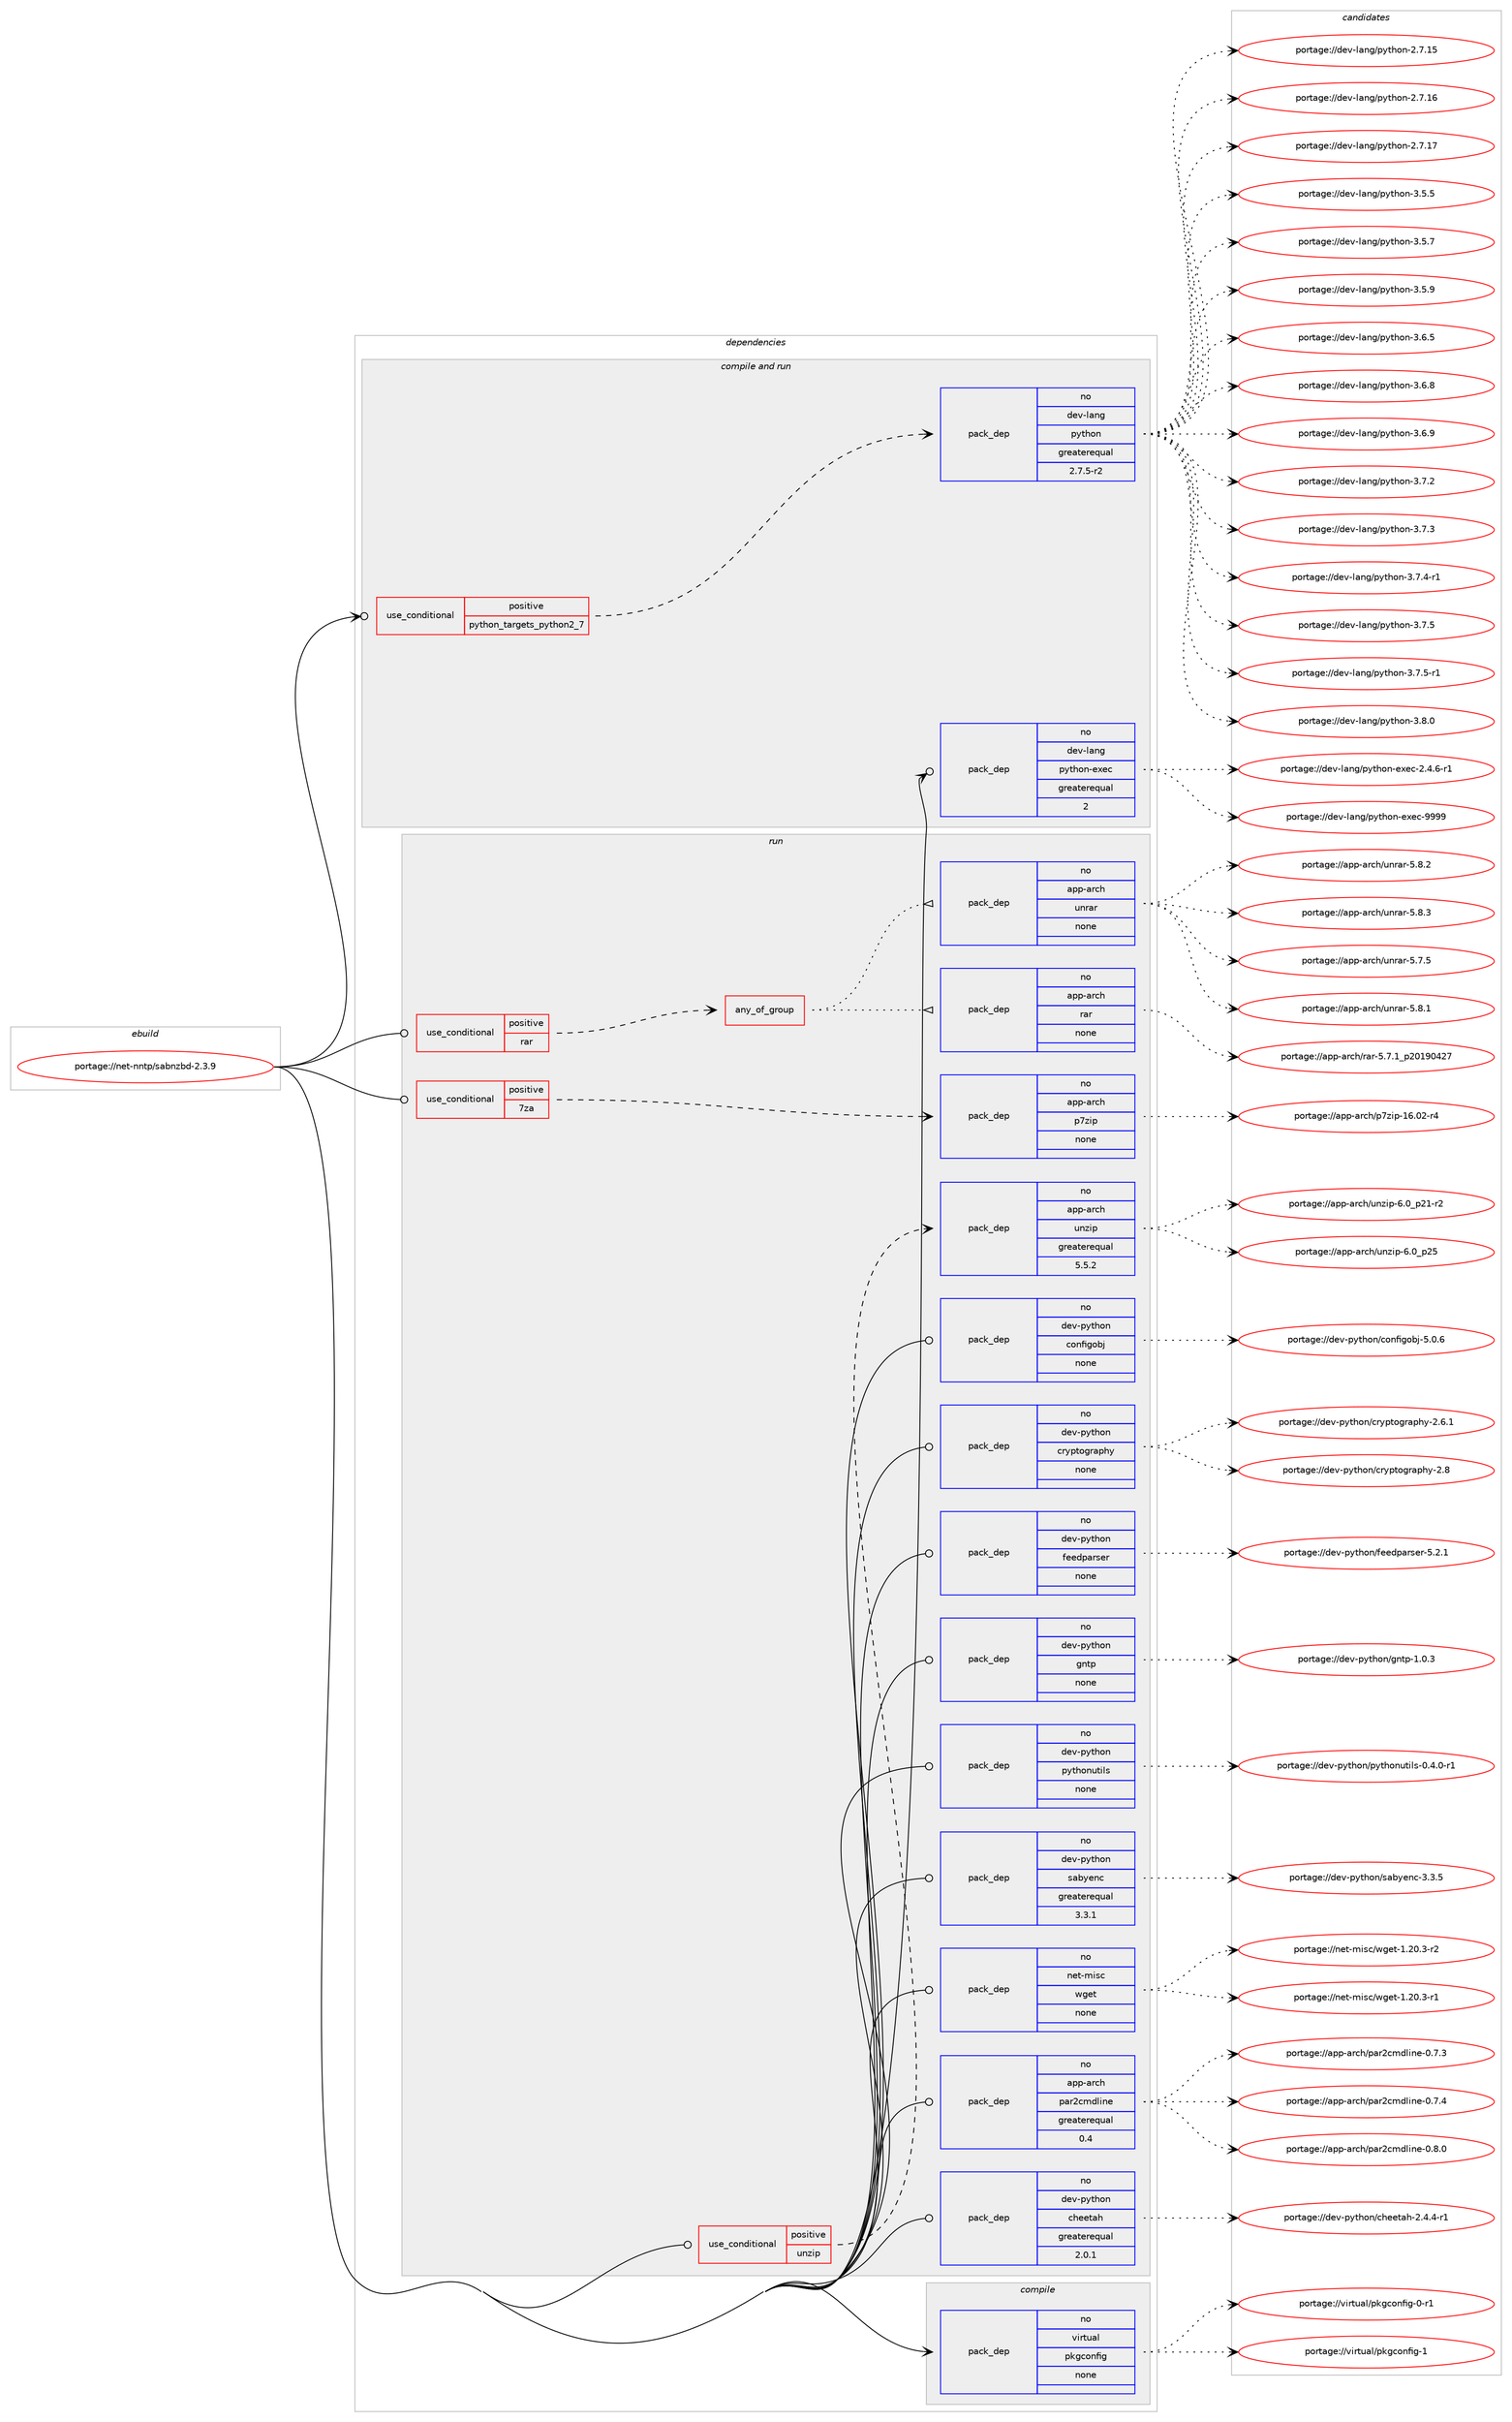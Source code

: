 digraph prolog {

# *************
# Graph options
# *************

newrank=true;
concentrate=true;
compound=true;
graph [rankdir=LR,fontname=Helvetica,fontsize=10,ranksep=1.5];#, ranksep=2.5, nodesep=0.2];
edge  [arrowhead=vee];
node  [fontname=Helvetica,fontsize=10];

# **********
# The ebuild
# **********

subgraph cluster_leftcol {
color=gray;
rank=same;
label=<<i>ebuild</i>>;
id [label="portage://net-nntp/sabnzbd-2.3.9", color=red, width=4, href="../net-nntp/sabnzbd-2.3.9.svg"];
}

# ****************
# The dependencies
# ****************

subgraph cluster_midcol {
color=gray;
label=<<i>dependencies</i>>;
subgraph cluster_compile {
fillcolor="#eeeeee";
style=filled;
label=<<i>compile</i>>;
subgraph pack272915 {
dependency372239 [label=<<TABLE BORDER="0" CELLBORDER="1" CELLSPACING="0" CELLPADDING="4" WIDTH="220"><TR><TD ROWSPAN="6" CELLPADDING="30">pack_dep</TD></TR><TR><TD WIDTH="110">no</TD></TR><TR><TD>virtual</TD></TR><TR><TD>pkgconfig</TD></TR><TR><TD>none</TD></TR><TR><TD></TD></TR></TABLE>>, shape=none, color=blue];
}
id:e -> dependency372239:w [weight=20,style="solid",arrowhead="vee"];
}
subgraph cluster_compileandrun {
fillcolor="#eeeeee";
style=filled;
label=<<i>compile and run</i>>;
subgraph cond93038 {
dependency372240 [label=<<TABLE BORDER="0" CELLBORDER="1" CELLSPACING="0" CELLPADDING="4"><TR><TD ROWSPAN="3" CELLPADDING="10">use_conditional</TD></TR><TR><TD>positive</TD></TR><TR><TD>python_targets_python2_7</TD></TR></TABLE>>, shape=none, color=red];
subgraph pack272916 {
dependency372241 [label=<<TABLE BORDER="0" CELLBORDER="1" CELLSPACING="0" CELLPADDING="4" WIDTH="220"><TR><TD ROWSPAN="6" CELLPADDING="30">pack_dep</TD></TR><TR><TD WIDTH="110">no</TD></TR><TR><TD>dev-lang</TD></TR><TR><TD>python</TD></TR><TR><TD>greaterequal</TD></TR><TR><TD>2.7.5-r2</TD></TR></TABLE>>, shape=none, color=blue];
}
dependency372240:e -> dependency372241:w [weight=20,style="dashed",arrowhead="vee"];
}
id:e -> dependency372240:w [weight=20,style="solid",arrowhead="odotvee"];
subgraph pack272917 {
dependency372242 [label=<<TABLE BORDER="0" CELLBORDER="1" CELLSPACING="0" CELLPADDING="4" WIDTH="220"><TR><TD ROWSPAN="6" CELLPADDING="30">pack_dep</TD></TR><TR><TD WIDTH="110">no</TD></TR><TR><TD>dev-lang</TD></TR><TR><TD>python-exec</TD></TR><TR><TD>greaterequal</TD></TR><TR><TD>2</TD></TR></TABLE>>, shape=none, color=blue];
}
id:e -> dependency372242:w [weight=20,style="solid",arrowhead="odotvee"];
}
subgraph cluster_run {
fillcolor="#eeeeee";
style=filled;
label=<<i>run</i>>;
subgraph cond93039 {
dependency372243 [label=<<TABLE BORDER="0" CELLBORDER="1" CELLSPACING="0" CELLPADDING="4"><TR><TD ROWSPAN="3" CELLPADDING="10">use_conditional</TD></TR><TR><TD>positive</TD></TR><TR><TD>7za</TD></TR></TABLE>>, shape=none, color=red];
subgraph pack272918 {
dependency372244 [label=<<TABLE BORDER="0" CELLBORDER="1" CELLSPACING="0" CELLPADDING="4" WIDTH="220"><TR><TD ROWSPAN="6" CELLPADDING="30">pack_dep</TD></TR><TR><TD WIDTH="110">no</TD></TR><TR><TD>app-arch</TD></TR><TR><TD>p7zip</TD></TR><TR><TD>none</TD></TR><TR><TD></TD></TR></TABLE>>, shape=none, color=blue];
}
dependency372243:e -> dependency372244:w [weight=20,style="dashed",arrowhead="vee"];
}
id:e -> dependency372243:w [weight=20,style="solid",arrowhead="odot"];
subgraph cond93040 {
dependency372245 [label=<<TABLE BORDER="0" CELLBORDER="1" CELLSPACING="0" CELLPADDING="4"><TR><TD ROWSPAN="3" CELLPADDING="10">use_conditional</TD></TR><TR><TD>positive</TD></TR><TR><TD>rar</TD></TR></TABLE>>, shape=none, color=red];
subgraph any6097 {
dependency372246 [label=<<TABLE BORDER="0" CELLBORDER="1" CELLSPACING="0" CELLPADDING="4"><TR><TD CELLPADDING="10">any_of_group</TD></TR></TABLE>>, shape=none, color=red];subgraph pack272919 {
dependency372247 [label=<<TABLE BORDER="0" CELLBORDER="1" CELLSPACING="0" CELLPADDING="4" WIDTH="220"><TR><TD ROWSPAN="6" CELLPADDING="30">pack_dep</TD></TR><TR><TD WIDTH="110">no</TD></TR><TR><TD>app-arch</TD></TR><TR><TD>unrar</TD></TR><TR><TD>none</TD></TR><TR><TD></TD></TR></TABLE>>, shape=none, color=blue];
}
dependency372246:e -> dependency372247:w [weight=20,style="dotted",arrowhead="oinv"];
subgraph pack272920 {
dependency372248 [label=<<TABLE BORDER="0" CELLBORDER="1" CELLSPACING="0" CELLPADDING="4" WIDTH="220"><TR><TD ROWSPAN="6" CELLPADDING="30">pack_dep</TD></TR><TR><TD WIDTH="110">no</TD></TR><TR><TD>app-arch</TD></TR><TR><TD>rar</TD></TR><TR><TD>none</TD></TR><TR><TD></TD></TR></TABLE>>, shape=none, color=blue];
}
dependency372246:e -> dependency372248:w [weight=20,style="dotted",arrowhead="oinv"];
}
dependency372245:e -> dependency372246:w [weight=20,style="dashed",arrowhead="vee"];
}
id:e -> dependency372245:w [weight=20,style="solid",arrowhead="odot"];
subgraph cond93041 {
dependency372249 [label=<<TABLE BORDER="0" CELLBORDER="1" CELLSPACING="0" CELLPADDING="4"><TR><TD ROWSPAN="3" CELLPADDING="10">use_conditional</TD></TR><TR><TD>positive</TD></TR><TR><TD>unzip</TD></TR></TABLE>>, shape=none, color=red];
subgraph pack272921 {
dependency372250 [label=<<TABLE BORDER="0" CELLBORDER="1" CELLSPACING="0" CELLPADDING="4" WIDTH="220"><TR><TD ROWSPAN="6" CELLPADDING="30">pack_dep</TD></TR><TR><TD WIDTH="110">no</TD></TR><TR><TD>app-arch</TD></TR><TR><TD>unzip</TD></TR><TR><TD>greaterequal</TD></TR><TR><TD>5.5.2</TD></TR></TABLE>>, shape=none, color=blue];
}
dependency372249:e -> dependency372250:w [weight=20,style="dashed",arrowhead="vee"];
}
id:e -> dependency372249:w [weight=20,style="solid",arrowhead="odot"];
subgraph pack272922 {
dependency372251 [label=<<TABLE BORDER="0" CELLBORDER="1" CELLSPACING="0" CELLPADDING="4" WIDTH="220"><TR><TD ROWSPAN="6" CELLPADDING="30">pack_dep</TD></TR><TR><TD WIDTH="110">no</TD></TR><TR><TD>app-arch</TD></TR><TR><TD>par2cmdline</TD></TR><TR><TD>greaterequal</TD></TR><TR><TD>0.4</TD></TR></TABLE>>, shape=none, color=blue];
}
id:e -> dependency372251:w [weight=20,style="solid",arrowhead="odot"];
subgraph pack272923 {
dependency372252 [label=<<TABLE BORDER="0" CELLBORDER="1" CELLSPACING="0" CELLPADDING="4" WIDTH="220"><TR><TD ROWSPAN="6" CELLPADDING="30">pack_dep</TD></TR><TR><TD WIDTH="110">no</TD></TR><TR><TD>dev-python</TD></TR><TR><TD>cheetah</TD></TR><TR><TD>greaterequal</TD></TR><TR><TD>2.0.1</TD></TR></TABLE>>, shape=none, color=blue];
}
id:e -> dependency372252:w [weight=20,style="solid",arrowhead="odot"];
subgraph pack272924 {
dependency372253 [label=<<TABLE BORDER="0" CELLBORDER="1" CELLSPACING="0" CELLPADDING="4" WIDTH="220"><TR><TD ROWSPAN="6" CELLPADDING="30">pack_dep</TD></TR><TR><TD WIDTH="110">no</TD></TR><TR><TD>dev-python</TD></TR><TR><TD>configobj</TD></TR><TR><TD>none</TD></TR><TR><TD></TD></TR></TABLE>>, shape=none, color=blue];
}
id:e -> dependency372253:w [weight=20,style="solid",arrowhead="odot"];
subgraph pack272925 {
dependency372254 [label=<<TABLE BORDER="0" CELLBORDER="1" CELLSPACING="0" CELLPADDING="4" WIDTH="220"><TR><TD ROWSPAN="6" CELLPADDING="30">pack_dep</TD></TR><TR><TD WIDTH="110">no</TD></TR><TR><TD>dev-python</TD></TR><TR><TD>cryptography</TD></TR><TR><TD>none</TD></TR><TR><TD></TD></TR></TABLE>>, shape=none, color=blue];
}
id:e -> dependency372254:w [weight=20,style="solid",arrowhead="odot"];
subgraph pack272926 {
dependency372255 [label=<<TABLE BORDER="0" CELLBORDER="1" CELLSPACING="0" CELLPADDING="4" WIDTH="220"><TR><TD ROWSPAN="6" CELLPADDING="30">pack_dep</TD></TR><TR><TD WIDTH="110">no</TD></TR><TR><TD>dev-python</TD></TR><TR><TD>feedparser</TD></TR><TR><TD>none</TD></TR><TR><TD></TD></TR></TABLE>>, shape=none, color=blue];
}
id:e -> dependency372255:w [weight=20,style="solid",arrowhead="odot"];
subgraph pack272927 {
dependency372256 [label=<<TABLE BORDER="0" CELLBORDER="1" CELLSPACING="0" CELLPADDING="4" WIDTH="220"><TR><TD ROWSPAN="6" CELLPADDING="30">pack_dep</TD></TR><TR><TD WIDTH="110">no</TD></TR><TR><TD>dev-python</TD></TR><TR><TD>gntp</TD></TR><TR><TD>none</TD></TR><TR><TD></TD></TR></TABLE>>, shape=none, color=blue];
}
id:e -> dependency372256:w [weight=20,style="solid",arrowhead="odot"];
subgraph pack272928 {
dependency372257 [label=<<TABLE BORDER="0" CELLBORDER="1" CELLSPACING="0" CELLPADDING="4" WIDTH="220"><TR><TD ROWSPAN="6" CELLPADDING="30">pack_dep</TD></TR><TR><TD WIDTH="110">no</TD></TR><TR><TD>dev-python</TD></TR><TR><TD>pythonutils</TD></TR><TR><TD>none</TD></TR><TR><TD></TD></TR></TABLE>>, shape=none, color=blue];
}
id:e -> dependency372257:w [weight=20,style="solid",arrowhead="odot"];
subgraph pack272929 {
dependency372258 [label=<<TABLE BORDER="0" CELLBORDER="1" CELLSPACING="0" CELLPADDING="4" WIDTH="220"><TR><TD ROWSPAN="6" CELLPADDING="30">pack_dep</TD></TR><TR><TD WIDTH="110">no</TD></TR><TR><TD>dev-python</TD></TR><TR><TD>sabyenc</TD></TR><TR><TD>greaterequal</TD></TR><TR><TD>3.3.1</TD></TR></TABLE>>, shape=none, color=blue];
}
id:e -> dependency372258:w [weight=20,style="solid",arrowhead="odot"];
subgraph pack272930 {
dependency372259 [label=<<TABLE BORDER="0" CELLBORDER="1" CELLSPACING="0" CELLPADDING="4" WIDTH="220"><TR><TD ROWSPAN="6" CELLPADDING="30">pack_dep</TD></TR><TR><TD WIDTH="110">no</TD></TR><TR><TD>net-misc</TD></TR><TR><TD>wget</TD></TR><TR><TD>none</TD></TR><TR><TD></TD></TR></TABLE>>, shape=none, color=blue];
}
id:e -> dependency372259:w [weight=20,style="solid",arrowhead="odot"];
}
}

# **************
# The candidates
# **************

subgraph cluster_choices {
rank=same;
color=gray;
label=<<i>candidates</i>>;

subgraph choice272915 {
color=black;
nodesep=1;
choiceportage11810511411611797108471121071039911111010210510345484511449 [label="portage://virtual/pkgconfig-0-r1", color=red, width=4,href="../virtual/pkgconfig-0-r1.svg"];
choiceportage1181051141161179710847112107103991111101021051034549 [label="portage://virtual/pkgconfig-1", color=red, width=4,href="../virtual/pkgconfig-1.svg"];
dependency372239:e -> choiceportage11810511411611797108471121071039911111010210510345484511449:w [style=dotted,weight="100"];
dependency372239:e -> choiceportage1181051141161179710847112107103991111101021051034549:w [style=dotted,weight="100"];
}
subgraph choice272916 {
color=black;
nodesep=1;
choiceportage10010111845108971101034711212111610411111045504655464953 [label="portage://dev-lang/python-2.7.15", color=red, width=4,href="../dev-lang/python-2.7.15.svg"];
choiceportage10010111845108971101034711212111610411111045504655464954 [label="portage://dev-lang/python-2.7.16", color=red, width=4,href="../dev-lang/python-2.7.16.svg"];
choiceportage10010111845108971101034711212111610411111045504655464955 [label="portage://dev-lang/python-2.7.17", color=red, width=4,href="../dev-lang/python-2.7.17.svg"];
choiceportage100101118451089711010347112121116104111110455146534653 [label="portage://dev-lang/python-3.5.5", color=red, width=4,href="../dev-lang/python-3.5.5.svg"];
choiceportage100101118451089711010347112121116104111110455146534655 [label="portage://dev-lang/python-3.5.7", color=red, width=4,href="../dev-lang/python-3.5.7.svg"];
choiceportage100101118451089711010347112121116104111110455146534657 [label="portage://dev-lang/python-3.5.9", color=red, width=4,href="../dev-lang/python-3.5.9.svg"];
choiceportage100101118451089711010347112121116104111110455146544653 [label="portage://dev-lang/python-3.6.5", color=red, width=4,href="../dev-lang/python-3.6.5.svg"];
choiceportage100101118451089711010347112121116104111110455146544656 [label="portage://dev-lang/python-3.6.8", color=red, width=4,href="../dev-lang/python-3.6.8.svg"];
choiceportage100101118451089711010347112121116104111110455146544657 [label="portage://dev-lang/python-3.6.9", color=red, width=4,href="../dev-lang/python-3.6.9.svg"];
choiceportage100101118451089711010347112121116104111110455146554650 [label="portage://dev-lang/python-3.7.2", color=red, width=4,href="../dev-lang/python-3.7.2.svg"];
choiceportage100101118451089711010347112121116104111110455146554651 [label="portage://dev-lang/python-3.7.3", color=red, width=4,href="../dev-lang/python-3.7.3.svg"];
choiceportage1001011184510897110103471121211161041111104551465546524511449 [label="portage://dev-lang/python-3.7.4-r1", color=red, width=4,href="../dev-lang/python-3.7.4-r1.svg"];
choiceportage100101118451089711010347112121116104111110455146554653 [label="portage://dev-lang/python-3.7.5", color=red, width=4,href="../dev-lang/python-3.7.5.svg"];
choiceportage1001011184510897110103471121211161041111104551465546534511449 [label="portage://dev-lang/python-3.7.5-r1", color=red, width=4,href="../dev-lang/python-3.7.5-r1.svg"];
choiceportage100101118451089711010347112121116104111110455146564648 [label="portage://dev-lang/python-3.8.0", color=red, width=4,href="../dev-lang/python-3.8.0.svg"];
dependency372241:e -> choiceportage10010111845108971101034711212111610411111045504655464953:w [style=dotted,weight="100"];
dependency372241:e -> choiceportage10010111845108971101034711212111610411111045504655464954:w [style=dotted,weight="100"];
dependency372241:e -> choiceportage10010111845108971101034711212111610411111045504655464955:w [style=dotted,weight="100"];
dependency372241:e -> choiceportage100101118451089711010347112121116104111110455146534653:w [style=dotted,weight="100"];
dependency372241:e -> choiceportage100101118451089711010347112121116104111110455146534655:w [style=dotted,weight="100"];
dependency372241:e -> choiceportage100101118451089711010347112121116104111110455146534657:w [style=dotted,weight="100"];
dependency372241:e -> choiceportage100101118451089711010347112121116104111110455146544653:w [style=dotted,weight="100"];
dependency372241:e -> choiceportage100101118451089711010347112121116104111110455146544656:w [style=dotted,weight="100"];
dependency372241:e -> choiceportage100101118451089711010347112121116104111110455146544657:w [style=dotted,weight="100"];
dependency372241:e -> choiceportage100101118451089711010347112121116104111110455146554650:w [style=dotted,weight="100"];
dependency372241:e -> choiceportage100101118451089711010347112121116104111110455146554651:w [style=dotted,weight="100"];
dependency372241:e -> choiceportage1001011184510897110103471121211161041111104551465546524511449:w [style=dotted,weight="100"];
dependency372241:e -> choiceportage100101118451089711010347112121116104111110455146554653:w [style=dotted,weight="100"];
dependency372241:e -> choiceportage1001011184510897110103471121211161041111104551465546534511449:w [style=dotted,weight="100"];
dependency372241:e -> choiceportage100101118451089711010347112121116104111110455146564648:w [style=dotted,weight="100"];
}
subgraph choice272917 {
color=black;
nodesep=1;
choiceportage10010111845108971101034711212111610411111045101120101994550465246544511449 [label="portage://dev-lang/python-exec-2.4.6-r1", color=red, width=4,href="../dev-lang/python-exec-2.4.6-r1.svg"];
choiceportage10010111845108971101034711212111610411111045101120101994557575757 [label="portage://dev-lang/python-exec-9999", color=red, width=4,href="../dev-lang/python-exec-9999.svg"];
dependency372242:e -> choiceportage10010111845108971101034711212111610411111045101120101994550465246544511449:w [style=dotted,weight="100"];
dependency372242:e -> choiceportage10010111845108971101034711212111610411111045101120101994557575757:w [style=dotted,weight="100"];
}
subgraph choice272918 {
color=black;
nodesep=1;
choiceportage9711211245971149910447112551221051124549544648504511452 [label="portage://app-arch/p7zip-16.02-r4", color=red, width=4,href="../app-arch/p7zip-16.02-r4.svg"];
dependency372244:e -> choiceportage9711211245971149910447112551221051124549544648504511452:w [style=dotted,weight="100"];
}
subgraph choice272919 {
color=black;
nodesep=1;
choiceportage971121124597114991044711711011497114455346554653 [label="portage://app-arch/unrar-5.7.5", color=red, width=4,href="../app-arch/unrar-5.7.5.svg"];
choiceportage971121124597114991044711711011497114455346564649 [label="portage://app-arch/unrar-5.8.1", color=red, width=4,href="../app-arch/unrar-5.8.1.svg"];
choiceportage971121124597114991044711711011497114455346564650 [label="portage://app-arch/unrar-5.8.2", color=red, width=4,href="../app-arch/unrar-5.8.2.svg"];
choiceportage971121124597114991044711711011497114455346564651 [label="portage://app-arch/unrar-5.8.3", color=red, width=4,href="../app-arch/unrar-5.8.3.svg"];
dependency372247:e -> choiceportage971121124597114991044711711011497114455346554653:w [style=dotted,weight="100"];
dependency372247:e -> choiceportage971121124597114991044711711011497114455346564649:w [style=dotted,weight="100"];
dependency372247:e -> choiceportage971121124597114991044711711011497114455346564650:w [style=dotted,weight="100"];
dependency372247:e -> choiceportage971121124597114991044711711011497114455346564651:w [style=dotted,weight="100"];
}
subgraph choice272920 {
color=black;
nodesep=1;
choiceportage971121124597114991044711497114455346554649951125048495748525055 [label="portage://app-arch/rar-5.7.1_p20190427", color=red, width=4,href="../app-arch/rar-5.7.1_p20190427.svg"];
dependency372248:e -> choiceportage971121124597114991044711497114455346554649951125048495748525055:w [style=dotted,weight="100"];
}
subgraph choice272921 {
color=black;
nodesep=1;
choiceportage9711211245971149910447117110122105112455446489511250494511450 [label="portage://app-arch/unzip-6.0_p21-r2", color=red, width=4,href="../app-arch/unzip-6.0_p21-r2.svg"];
choiceportage971121124597114991044711711012210511245544648951125053 [label="portage://app-arch/unzip-6.0_p25", color=red, width=4,href="../app-arch/unzip-6.0_p25.svg"];
dependency372250:e -> choiceportage9711211245971149910447117110122105112455446489511250494511450:w [style=dotted,weight="100"];
dependency372250:e -> choiceportage971121124597114991044711711012210511245544648951125053:w [style=dotted,weight="100"];
}
subgraph choice272922 {
color=black;
nodesep=1;
choiceportage9711211245971149910447112971145099109100108105110101454846554651 [label="portage://app-arch/par2cmdline-0.7.3", color=red, width=4,href="../app-arch/par2cmdline-0.7.3.svg"];
choiceportage9711211245971149910447112971145099109100108105110101454846554652 [label="portage://app-arch/par2cmdline-0.7.4", color=red, width=4,href="../app-arch/par2cmdline-0.7.4.svg"];
choiceportage9711211245971149910447112971145099109100108105110101454846564648 [label="portage://app-arch/par2cmdline-0.8.0", color=red, width=4,href="../app-arch/par2cmdline-0.8.0.svg"];
dependency372251:e -> choiceportage9711211245971149910447112971145099109100108105110101454846554651:w [style=dotted,weight="100"];
dependency372251:e -> choiceportage9711211245971149910447112971145099109100108105110101454846554652:w [style=dotted,weight="100"];
dependency372251:e -> choiceportage9711211245971149910447112971145099109100108105110101454846564648:w [style=dotted,weight="100"];
}
subgraph choice272923 {
color=black;
nodesep=1;
choiceportage100101118451121211161041111104799104101101116971044550465246524511449 [label="portage://dev-python/cheetah-2.4.4-r1", color=red, width=4,href="../dev-python/cheetah-2.4.4-r1.svg"];
dependency372252:e -> choiceportage100101118451121211161041111104799104101101116971044550465246524511449:w [style=dotted,weight="100"];
}
subgraph choice272924 {
color=black;
nodesep=1;
choiceportage10010111845112121116104111110479911111010210510311198106455346484654 [label="portage://dev-python/configobj-5.0.6", color=red, width=4,href="../dev-python/configobj-5.0.6.svg"];
dependency372253:e -> choiceportage10010111845112121116104111110479911111010210510311198106455346484654:w [style=dotted,weight="100"];
}
subgraph choice272925 {
color=black;
nodesep=1;
choiceportage10010111845112121116104111110479911412111211611110311497112104121455046544649 [label="portage://dev-python/cryptography-2.6.1", color=red, width=4,href="../dev-python/cryptography-2.6.1.svg"];
choiceportage1001011184511212111610411111047991141211121161111031149711210412145504656 [label="portage://dev-python/cryptography-2.8", color=red, width=4,href="../dev-python/cryptography-2.8.svg"];
dependency372254:e -> choiceportage10010111845112121116104111110479911412111211611110311497112104121455046544649:w [style=dotted,weight="100"];
dependency372254:e -> choiceportage1001011184511212111610411111047991141211121161111031149711210412145504656:w [style=dotted,weight="100"];
}
subgraph choice272926 {
color=black;
nodesep=1;
choiceportage100101118451121211161041111104710210110110011297114115101114455346504649 [label="portage://dev-python/feedparser-5.2.1", color=red, width=4,href="../dev-python/feedparser-5.2.1.svg"];
dependency372255:e -> choiceportage100101118451121211161041111104710210110110011297114115101114455346504649:w [style=dotted,weight="100"];
}
subgraph choice272927 {
color=black;
nodesep=1;
choiceportage1001011184511212111610411111047103110116112454946484651 [label="portage://dev-python/gntp-1.0.3", color=red, width=4,href="../dev-python/gntp-1.0.3.svg"];
dependency372256:e -> choiceportage1001011184511212111610411111047103110116112454946484651:w [style=dotted,weight="100"];
}
subgraph choice272928 {
color=black;
nodesep=1;
choiceportage10010111845112121116104111110471121211161041111101171161051081154548465246484511449 [label="portage://dev-python/pythonutils-0.4.0-r1", color=red, width=4,href="../dev-python/pythonutils-0.4.0-r1.svg"];
dependency372257:e -> choiceportage10010111845112121116104111110471121211161041111101171161051081154548465246484511449:w [style=dotted,weight="100"];
}
subgraph choice272929 {
color=black;
nodesep=1;
choiceportage1001011184511212111610411111047115979812110111099455146514653 [label="portage://dev-python/sabyenc-3.3.5", color=red, width=4,href="../dev-python/sabyenc-3.3.5.svg"];
dependency372258:e -> choiceportage1001011184511212111610411111047115979812110111099455146514653:w [style=dotted,weight="100"];
}
subgraph choice272930 {
color=black;
nodesep=1;
choiceportage110101116451091051159947119103101116454946504846514511449 [label="portage://net-misc/wget-1.20.3-r1", color=red, width=4,href="../net-misc/wget-1.20.3-r1.svg"];
choiceportage110101116451091051159947119103101116454946504846514511450 [label="portage://net-misc/wget-1.20.3-r2", color=red, width=4,href="../net-misc/wget-1.20.3-r2.svg"];
dependency372259:e -> choiceportage110101116451091051159947119103101116454946504846514511449:w [style=dotted,weight="100"];
dependency372259:e -> choiceportage110101116451091051159947119103101116454946504846514511450:w [style=dotted,weight="100"];
}
}

}

